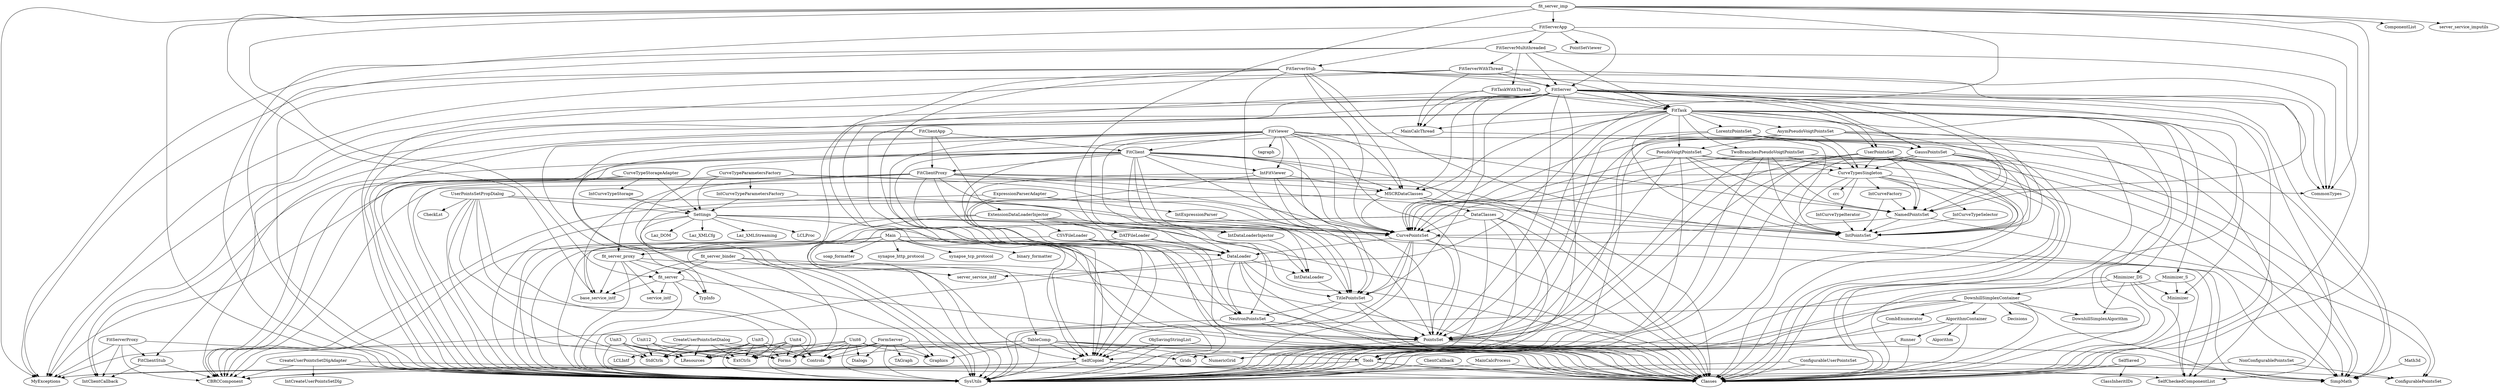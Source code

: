 DiGraph Uses {
  "AlgorithmContainer" -> "Algorithm"
  "AlgorithmContainer" -> "Classes"
  "AlgorithmContainer" -> "Runner"
  "AlgorithmContainer" -> "Tools"
  "AlgorithmContainer" [href="AlgorithmContainer.html"]
  "AsymPseudoVoigtPointsSet" -> "Classes"
  "AsymPseudoVoigtPointsSet" -> "CurvePointsSet"
  "AsymPseudoVoigtPointsSet" -> "CurveTypesSingleton"
  "AsymPseudoVoigtPointsSet" -> "IntPointsSet"
  "AsymPseudoVoigtPointsSet" -> "PointsSet"
  "AsymPseudoVoigtPointsSet" -> "PseudoVoigtPointsSet"
  "AsymPseudoVoigtPointsSet" -> "SimpMath"
  "AsymPseudoVoigtPointsSet" -> "SysUtils"
  "AsymPseudoVoigtPointsSet" [href="AsymPseudoVoigtPointsSet.html"]
  "ClassInheritIDs" [href="ClassInheritIDs.html"]
  "ClientCallback" -> "Classes"
  "ClientCallback" -> "SysUtils"
  "ClientCallback" [href="ClientCallback.html"]
  "CombEnumerator" -> "SysUtils"
  "CombEnumerator" [href="CombEnumerator.html"]
  "CommonTypes" [href="CommonTypes.html"]
  "ConfigurablePointsSet" [href="ConfigurablePointsSet.html"]
  "ConfigurableUserPointsSet" -> "Classes"
  "ConfigurableUserPointsSet" -> "ConfigurablePointsSet"
  "ConfigurableUserPointsSet" -> "SysUtils"
  "ConfigurableUserPointsSet" [href="ConfigurableUserPointsSet.html"]
  "CreateUserPointsSetDialog" -> "Classes"
  "CreateUserPointsSetDialog" -> "ExtCtrls"
  "CreateUserPointsSetDialog" -> "Forms"
  "CreateUserPointsSetDialog" -> "LCLIntf"
  "CreateUserPointsSetDialog" -> "LResources"
  "CreateUserPointsSetDialog" -> "StdCtrls"
  "CreateUserPointsSetDialog" [href="CreateUserPointsSetDialog.html"]
  "CreateUserPointsSetDlgAdapter" -> "CBRCComponent"
  "CreateUserPointsSetDlgAdapter" -> "Classes"
  "CreateUserPointsSetDlgAdapter" -> "IntCreateUserPointsSetDlg"
  "CreateUserPointsSetDlgAdapter" -> "SysUtils"
  "CreateUserPointsSetDlgAdapter" [href="CreateUserPointsSetDlgAdapter.html"]
  "CSVFileLoader" -> "Classes"
  "CSVFileLoader" -> "DataLoader"
  "CSVFileLoader" -> "SysUtils"
  "CSVFileLoader" [href="CSVFileLoader.html"]
  "CurvePointsSet" -> "Classes"
  "CurvePointsSet" -> "DataLoader"
  "CurvePointsSet" -> "PointsSet"
  "CurvePointsSet" -> "SelfCopied"
  "CurvePointsSet" -> "SimpMath"
  "CurvePointsSet" -> "SysUtils"
  "CurvePointsSet" -> "TitlePointsSet"
  "CurvePointsSet" [href="CurvePointsSet.html"]
  "CurveTypeParametersFactory" -> "CBRCComponent"
  "CurveTypeParametersFactory" -> "Classes"
  "CurveTypeParametersFactory" -> "CurvePointsSet"
  "CurveTypeParametersFactory" -> "IntCurveTypeParametersFactory"
  "CurveTypeParametersFactory" -> "Settings"
  "CurveTypeParametersFactory" -> "SysUtils"
  "CurveTypeParametersFactory" [href="CurveTypeParametersFactory.html"]
  "CurveTypesSingleton" -> "CBRCComponent"
  "CurveTypesSingleton" -> "Classes"
  "CurveTypesSingleton" -> "crc"
  "CurveTypesSingleton" -> "IntCurveFactory"
  "CurveTypesSingleton" -> "IntCurveTypeIterator"
  "CurveTypesSingleton" -> "IntCurveTypeSelector"
  "CurveTypesSingleton" -> "IntPointsSet"
  "CurveTypesSingleton" -> "NamedPointsSet"
  "CurveTypesSingleton" -> "SysUtils"
  "CurveTypesSingleton" [href="CurveTypesSingleton.html"]
  "CurveTypeStorageAdapter" -> "CBRCComponent"
  "CurveTypeStorageAdapter" -> "IntCurveTypeStorage"
  "CurveTypeStorageAdapter" -> "Settings"
  "CurveTypeStorageAdapter" -> "SysUtils"
  "CurveTypeStorageAdapter" [href="CurveTypeStorageAdapter.html"]
  "DataClasses" -> "Classes"
  "DataClasses" -> "CurvePointsSet"
  "DataClasses" -> "Grids"
  "DataClasses" -> "NumericGrid"
  "DataClasses" -> "SysUtils"
  "DataClasses" -> "TableComp"
  "DataClasses" -> "Tools"
  "DataClasses" [href="DataClasses.html"]
  "DataLoader" -> "Classes"
  "DataLoader" -> "IntDataLoader"
  "DataLoader" -> "NeutronPointsSet"
  "DataLoader" -> "PointsSet"
  "DataLoader" -> "SysUtils"
  "DataLoader" -> "TitlePointsSet"
  "DataLoader" [href="DataLoader.html"]
  "DATFileLoader" -> "Classes"
  "DATFileLoader" -> "DataLoader"
  "DATFileLoader" -> "SysUtils"
  "DATFileLoader" [href="DATFileLoader.html"]
  "DownhillSimplexContainer" -> "AlgorithmContainer"
  "DownhillSimplexContainer" -> "CBRCComponent"
  "DownhillSimplexContainer" -> "Classes"
  "DownhillSimplexContainer" -> "CombEnumerator"
  "DownhillSimplexContainer" -> "Decisions"
  "DownhillSimplexContainer" -> "DownhillSimplexAlgorithm"
  "DownhillSimplexContainer" -> "SimpMath"
  "DownhillSimplexContainer" -> "SysUtils"
  "DownhillSimplexContainer" -> "Tools"
  "DownhillSimplexContainer" [href="DownhillSimplexContainer.html"]
  "ExpressionParserAdapter" -> "CBRCComponent"
  "ExpressionParserAdapter" -> "CurvePointsSet"
  "ExpressionParserAdapter" -> "IntExpressionParser"
  "ExpressionParserAdapter" -> "SysUtils"
  "ExpressionParserAdapter" [href="ExpressionParserAdapter.html"]
  "ExtensionDataLoaderInjector" -> "CBRCComponent"
  "ExtensionDataLoaderInjector" -> "CSVFileLoader"
  "ExtensionDataLoaderInjector" -> "DataLoader"
  "ExtensionDataLoaderInjector" -> "DATFileLoader"
  "ExtensionDataLoaderInjector" -> "IntDataLoader"
  "ExtensionDataLoaderInjector" -> "IntDataLoaderInjector"
  "ExtensionDataLoaderInjector" -> "SysUtils"
  "ExtensionDataLoaderInjector" [href="ExtensionDataLoaderInjector.html"]
  "FitClient" -> "CBRCComponent"
  "FitClient" -> "Classes"
  "FitClient" -> "CurvePointsSet"
  "FitClient" -> "FitClientProxy"
  "FitClient" -> "IntClientCallback"
  "FitClient" -> "IntDataLoader"
  "FitClient" -> "IntDataLoaderInjector"
  "FitClient" -> "IntFitViewer"
  "FitClient" -> "IntPointsSet"
  "FitClient" -> "MSCRDataClasses"
  "FitClient" -> "NeutronPointsSet"
  "FitClient" -> "PointsSet"
  "FitClient" -> "SelfCopied"
  "FitClient" -> "SysUtils"
  "FitClient" -> "TitlePointsSet"
  "FitClient" [href="FitClient.html"]
  "FitClientApp" -> "ExtensionDataLoaderInjector"
  "FitClientApp" -> "FitClient"
  "FitClientApp" -> "FitClientProxy"
  "FitClientApp" -> "FitClientStub"
  "FitClientApp" -> "SysUtils"
  "FitClientApp" [href="FitClientApp.html"]
  "FitClientProxy" -> "base_service_intf"
  "FitClientProxy" -> "CommonTypes"
  "FitClientProxy" -> "CurvePointsSet"
  "FitClientProxy" -> "fit_server_proxy"
  "FitClientProxy" -> "IntPointsSet"
  "FitClientProxy" -> "MSCRDataClasses"
  "FitClientProxy" -> "MyExceptions"
  "FitClientProxy" -> "PointsSet"
  "FitClientProxy" -> "SelfCopied"
  "FitClientProxy" -> "SysUtils"
  "FitClientProxy" -> "TitlePointsSet"
  "FitClientProxy" [href="FitClientProxy.html"]
  "FitClientStub" -> "CBRCComponent"
  "FitClientStub" -> "IntClientCallback"
  "FitClientStub" [href="FitClientStub.html"]
  "FitServer" -> "CBRCComponent"
  "FitServer" -> "Classes"
  "FitServer" -> "CommonTypes"
  "FitServer" -> "CurvePointsSet"
  "FitServer" -> "FitTask"
  "FitServer" -> "GaussPointsSet"
  "FitServer" -> "IntClientCallback"
  "FitServer" -> "IntPointsSet"
  "FitServer" -> "MainCalcThread"
  "FitServer" -> "MSCRDataClasses"
  "FitServer" -> "MyExceptions"
  "FitServer" -> "NamedPointsSet"
  "FitServer" -> "PointsSet"
  "FitServer" -> "SelfCheckedComponentList"
  "FitServer" -> "SelfCopied"
  "FitServer" -> "SimpMath"
  "FitServer" -> "SysUtils"
  "FitServer" -> "TitlePointsSet"
  "FitServer" -> "UserPointsSet"
  "FitServer" [href="FitServer.html"]
  "FitServerApp" -> "Classes"
  "FitServerApp" -> "FitServer"
  "FitServerApp" -> "FitServerMultithreaded"
  "FitServerApp" -> "FitServerStub"
  "FitServerApp" -> "PointSetViewer"
  "FitServerApp" -> "SysUtils"
  "FitServerApp" [href="FitServerApp.html"]
  "FitServerMultithreaded" -> "CommonTypes"
  "FitServerMultithreaded" -> "FitServer"
  "FitServerMultithreaded" -> "FitServerWithThread"
  "FitServerMultithreaded" -> "FitTask"
  "FitServerMultithreaded" -> "FitTaskWithThread"
  "FitServerMultithreaded" -> "MyExceptions"
  "FitServerMultithreaded" -> "SysUtils"
  "FitServerMultithreaded" [href="FitServerMultithreaded.html"]
  "FitServerProxy" -> "CBRCComponent"
  "FitServerProxy" -> "FitClientStub"
  "FitServerProxy" -> "IntClientCallback"
  "FitServerProxy" -> "MyExceptions"
  "FitServerProxy" -> "SysUtils"
  "FitServerProxy" [href="FitServerProxy.html"]
  "FitServerStub" -> "CommonTypes"
  "FitServerStub" -> "CurvePointsSet"
  "FitServerStub" -> "FitServer"
  "FitServerStub" -> "IntPointsSet"
  "FitServerStub" -> "MSCRDataClasses"
  "FitServerStub" -> "MyExceptions"
  "FitServerStub" -> "NamedPointsSet"
  "FitServerStub" -> "PointsSet"
  "FitServerStub" -> "SelfCopied"
  "FitServerStub" -> "SysUtils"
  "FitServerStub" -> "TitlePointsSet"
  "FitServerStub" [href="FitServerStub.html"]
  "FitServerWithThread" -> "CommonTypes"
  "FitServerWithThread" -> "FitServer"
  "FitServerWithThread" -> "FitTask"
  "FitServerWithThread" -> "MainCalcThread"
  "FitServerWithThread" -> "MyExceptions"
  "FitServerWithThread" -> "SysUtils"
  "FitServerWithThread" [href="FitServerWithThread.html"]
  "FitTask" -> "AsymPseudoVoigtPointsSet"
  "FitTask" -> "Classes"
  "FitTask" -> "CurvePointsSet"
  "FitTask" -> "GaussPointsSet"
  "FitTask" -> "IntPointsSet"
  "FitTask" -> "LorentzPointsSet"
  "FitTask" -> "MainCalcThread"
  "FitTask" -> "Minimizer"
  "FitTask" -> "Minimizer_DS"
  "FitTask" -> "Minimizer_S"
  "FitTask" -> "MSCRDataClasses"
  "FitTask" -> "PointsSet"
  "FitTask" -> "PseudoVoigtPointsSet"
  "FitTask" -> "SelfCopied"
  "FitTask" -> "SysUtils"
  "FitTask" -> "TwoBranchesPseudoVoigtPointsSet"
  "FitTask" -> "UserPointsSet"
  "FitTask" [href="FitTask.html"]
  "FitTaskWithThread" -> "Classes"
  "FitTaskWithThread" -> "FitTask"
  "FitTaskWithThread" -> "MainCalcThread"
  "FitTaskWithThread" -> "SysUtils"
  "FitTaskWithThread" [href="FitTaskWithThread.html"]
  "FitViewer" -> "Classes"
  "FitViewer" -> "CurvePointsSet"
  "FitViewer" -> "DataLoader"
  "FitViewer" -> "FitClient"
  "FitViewer" -> "Forms"
  "FitViewer" -> "Graphics"
  "FitViewer" -> "IntFitViewer"
  "FitViewer" -> "MSCRDataClasses"
  "FitViewer" -> "NamedPointsSet"
  "FitViewer" -> "NeutronPointsSet"
  "FitViewer" -> "PointsSet"
  "FitViewer" -> "SelfCheckedComponentList"
  "FitViewer" -> "SelfCopied"
  "FitViewer" -> "SysUtils"
  "FitViewer" -> "tagraph"
  "FitViewer" -> "TitlePointsSet"
  "FitViewer" [href="FitViewer.html"]
  "fit_server" -> "base_service_intf"
  "fit_server" -> "Classes"
  "fit_server" -> "service_intf"
  "fit_server" -> "SysUtils"
  "fit_server" -> "TypInfo"
  "fit_server" [href="fit_server.html"]
  "fit_server_binder" -> "base_service_intf"
  "fit_server_binder" -> "Classes"
  "fit_server_binder" -> "fit_server"
  "fit_server_binder" -> "server_service_intf"
  "fit_server_binder" -> "SysUtils"
  "fit_server_binder" [href="fit_server_binder.html"]
  "fit_server_imp" -> "base_service_intf"
  "fit_server_imp" -> "Classes"
  "fit_server_imp" -> "CommonTypes"
  "fit_server_imp" -> "ComponentList"
  "fit_server_imp" -> "DataLoader"
  "fit_server_imp" -> "fit_server"
  "fit_server_imp" -> "FitServerApp"
  "fit_server_imp" -> "MyExceptions"
  "fit_server_imp" -> "server_service_imputils"
  "fit_server_imp" -> "server_service_intf"
  "fit_server_imp" -> "SysUtils"
  "fit_server_imp" [href="fit_server_imp.html"]
  "fit_server_proxy" -> "base_service_intf"
  "fit_server_proxy" -> "Classes"
  "fit_server_proxy" -> "fit_server"
  "fit_server_proxy" -> "service_intf"
  "fit_server_proxy" -> "SysUtils"
  "fit_server_proxy" -> "TypInfo"
  "fit_server_proxy" [href="fit_server_proxy.html"]
  "FormServer" -> "Classes"
  "FormServer" -> "Controls"
  "FormServer" -> "Dialogs"
  "FormServer" -> "ExtCtrls"
  "FormServer" -> "Forms"
  "FormServer" -> "Graphics"
  "FormServer" -> "LResources"
  "FormServer" -> "SysUtils"
  "FormServer" -> "TAGraph"
  "FormServer" [href="FormServer.html"]
  "GaussPointsSet" -> "Classes"
  "GaussPointsSet" -> "CurvePointsSet"
  "GaussPointsSet" -> "CurveTypesSingleton"
  "GaussPointsSet" -> "IntPointsSet"
  "GaussPointsSet" -> "NamedPointsSet"
  "GaussPointsSet" -> "PointsSet"
  "GaussPointsSet" -> "SimpMath"
  "GaussPointsSet" -> "SysUtils"
  "GaussPointsSet" [href="GaussPointsSet.html"]
  "IntClientCallback" [href="IntClientCallback.html"]
  "IntCreateUserPointsSetDlg" [href="IntCreateUserPointsSetDlg.html"]
  "IntCurveFactory" -> "IntPointsSet"
  "IntCurveFactory" -> "NamedPointsSet"
  "IntCurveFactory" [href="IntCurveFactory.html"]
  "IntCurveTypeIterator" -> "IntPointsSet"
  "IntCurveTypeIterator" [href="IntCurveTypeIterator.html"]
  "IntCurveTypeParametersFactory" -> "CurvePointsSet"
  "IntCurveTypeParametersFactory" -> "Settings"
  "IntCurveTypeParametersFactory" [href="IntCurveTypeParametersFactory.html"]
  "IntCurveTypeSelector" -> "IntPointsSet"
  "IntCurveTypeSelector" [href="IntCurveTypeSelector.html"]
  "IntCurveTypeStorage" -> "Settings"
  "IntCurveTypeStorage" [href="IntCurveTypeStorage.html"]
  "IntDataLoader" -> "TitlePointsSet"
  "IntDataLoader" [href="IntDataLoader.html"]
  "IntDataLoaderInjector" -> "IntDataLoader"
  "IntDataLoaderInjector" [href="IntDataLoaderInjector.html"]
  "IntExpressionParser" -> "CurvePointsSet"
  "IntExpressionParser" [href="IntExpressionParser.html"]
  "IntFitViewer" -> "MSCRDataClasses"
  "IntFitViewer" -> "NeutronPointsSet"
  "IntFitViewer" -> "PointsSet"
  "IntFitViewer" -> "SelfCopied"
  "IntFitViewer" -> "TitlePointsSet"
  "IntFitViewer" [href="IntFitViewer.html"]
  "IntPointsSet" [href="IntPointsSet.html"]
  "LorentzPointsSet" -> "CurveTypesSingleton"
  "LorentzPointsSet" -> "GaussPointsSet"
  "LorentzPointsSet" -> "IntPointsSet"
  "LorentzPointsSet" -> "PointsSet"
  "LorentzPointsSet" -> "SimpMath"
  "LorentzPointsSet" -> "SysUtils"
  "LorentzPointsSet" [href="LorentzPointsSet.html"]
  "Main" -> "base_service_intf"
  "Main" -> "binary_formatter"
  "Main" -> "DataLoader"
  "Main" -> "fit_server_proxy"
  "Main" -> "Forms"
  "Main" -> "soap_formatter"
  "Main" -> "synapse_http_protocol"
  "Main" -> "synapse_tcp_protocol"
  "Main" -> "SysUtils"
  "Main" [href="Main.html"]
  "MainCalcProcess" -> "Classes"
  "MainCalcProcess" -> "SysUtils"
  "MainCalcProcess" [href="MainCalcProcess.html"]
  "MainCalcThread" -> "Classes"
  "MainCalcThread" -> "SysUtils"
  "MainCalcThread" [href="MainCalcThread.html"]
  "Math3d" -> "SimpMath"
  "Math3d" [href="Math3d.html"]
  "Minimizer" -> "Classes"
  "Minimizer" [href="Minimizer.html"]
  "Minimizer_DS" -> "Classes"
  "Minimizer_DS" -> "DownhillSimplexAlgorithm"
  "Minimizer_DS" -> "DownhillSimplexContainer"
  "Minimizer_DS" -> "Minimizer"
  "Minimizer_DS" -> "SelfCheckedComponentList"
  "Minimizer_DS" -> "Tools"
  "Minimizer_DS" [href="Minimizer_DS.html"]
  "Minimizer_S" -> "Minimizer"
  "Minimizer_S" -> "SelfCheckedComponentList"
  "Minimizer_S" -> "SysUtils"
  "Minimizer_S" [href="Minimizer_S.html"]
  "MSCRDataClasses" -> "Classes"
  "MSCRDataClasses" -> "CurvePointsSet"
  "MSCRDataClasses" -> "DataClasses"
  "MSCRDataClasses" -> "SimpMath"
  "MSCRDataClasses" -> "SysUtils"
  "MSCRDataClasses" [href="MSCRDataClasses.html"]
  "NamedPointsSet" -> "ConfigurablePointsSet"
  "NamedPointsSet" -> "CurvePointsSet"
  "NamedPointsSet" -> "IntPointsSet"
  "NamedPointsSet" [href="NamedPointsSet.html"]
  "NeutronPointsSet" -> "Classes"
  "NeutronPointsSet" -> "PointsSet"
  "NeutronPointsSet" -> "SysUtils"
  "NeutronPointsSet" [href="NeutronPointsSet.html"]
  "NonConfigurablePointsSet" -> "ConfigurablePointsSet"
  "NonConfigurablePointsSet" -> "SysUtils"
  "NonConfigurablePointsSet" [href="NonConfigurablePointsSet.html"]
  "ObjSavingStringList" -> "Classes"
  "ObjSavingStringList" -> "SelfCopied"
  "ObjSavingStringList" -> "SysUtils"
  "ObjSavingStringList" [href="ObjSavingStringList.html"]
  "PointsSet" -> "Classes"
  "PointsSet" -> "SelfCopied"
  "PointsSet" -> "SimpMath"
  "PointsSet" -> "SysUtils"
  "PointsSet" [href="PointsSet.html"]
  "PseudoVoigtPointsSet" -> "Classes"
  "PseudoVoigtPointsSet" -> "CurvePointsSet"
  "PseudoVoigtPointsSet" -> "CurveTypesSingleton"
  "PseudoVoigtPointsSet" -> "IntPointsSet"
  "PseudoVoigtPointsSet" -> "NamedPointsSet"
  "PseudoVoigtPointsSet" -> "PointsSet"
  "PseudoVoigtPointsSet" -> "SimpMath"
  "PseudoVoigtPointsSet" -> "SysUtils"
  "PseudoVoigtPointsSet" [href="PseudoVoigtPointsSet.html"]
  "Runner" -> "Classes"
  "Runner" -> "Tools"
  "Runner" [href="Runner.html"]
  "SelfCopied" -> "CBRCComponent"
  "SelfCopied" -> "Classes"
  "SelfCopied" -> "MyExceptions"
  "SelfCopied" -> "SelfCheckedComponentList"
  "SelfCopied" -> "SysUtils"
  "SelfCopied" [href="SelfCopied.html"]
  "SelfSaved" -> "Classes"
  "SelfSaved" -> "ClassInheritIDs"
  "SelfSaved" [href="SelfSaved.html"]
  "Settings" -> "Classes"
  "Settings" -> "CurvePointsSet"
  "Settings" -> "Laz_DOM"
  "Settings" -> "Laz_XMLCfg"
  "Settings" -> "Laz_XMLStreaming"
  "Settings" -> "LCLProc"
  "Settings" -> "PointsSet"
  "Settings" -> "SelfCheckedComponentList"
  "Settings" -> "SysUtils"
  "Settings" -> "TypInfo"
  "Settings" [href="Settings.html"]
  "TableComp" -> "Classes"
  "TableComp" -> "Controls"
  "TableComp" -> "Graphics"
  "TableComp" -> "Grids"
  "TableComp" -> "MyExceptions"
  "TableComp" -> "NumericGrid"
  "TableComp" -> "SelfCopied"
  "TableComp" -> "SysUtils"
  "TableComp" -> "Tools"
  "TableComp" [href="TableComp.html"]
  "TitlePointsSet" -> "Classes"
  "TitlePointsSet" -> "NeutronPointsSet"
  "TitlePointsSet" -> "PointsSet"
  "TitlePointsSet" -> "SysUtils"
  "TitlePointsSet" [href="TitlePointsSet.html"]
  "Tools" -> "CBRCComponent"
  "Tools" -> "Classes"
  "Tools" -> "MyExceptions"
  "Tools" -> "SimpMath"
  "Tools" -> "SysUtils"
  "Tools" [href="Tools.html"]
  "TwoBranchesPseudoVoigtPointsSet" -> "Classes"
  "TwoBranchesPseudoVoigtPointsSet" -> "CurvePointsSet"
  "TwoBranchesPseudoVoigtPointsSet" -> "CurveTypesSingleton"
  "TwoBranchesPseudoVoigtPointsSet" -> "IntPointsSet"
  "TwoBranchesPseudoVoigtPointsSet" -> "NamedPointsSet"
  "TwoBranchesPseudoVoigtPointsSet" -> "PointsSet"
  "TwoBranchesPseudoVoigtPointsSet" -> "SimpMath"
  "TwoBranchesPseudoVoigtPointsSet" -> "SysUtils"
  "TwoBranchesPseudoVoigtPointsSet" [href="TwoBranchesPseudoVoigtPointsSet.html"]
  "Unit12" -> "ExtCtrls"
  "Unit12" -> "Forms"
  "Unit12" -> "LResources"
  "Unit12" -> "StdCtrls"
  "Unit12" [href="Unit12.html"]
  "Unit3" -> "Controls"
  "Unit3" -> "ExtCtrls"
  "Unit3" -> "Forms"
  "Unit3" -> "LResources"
  "Unit3" -> "StdCtrls"
  "Unit3" -> "SysUtils"
  "Unit3" [href="Unit3.html"]
  "Unit4" -> "Controls"
  "Unit4" -> "ExtCtrls"
  "Unit4" -> "Forms"
  "Unit4" -> "LResources"
  "Unit4" -> "StdCtrls"
  "Unit4" -> "SysUtils"
  "Unit4" [href="Unit4.html"]
  "Unit5" -> "Controls"
  "Unit5" -> "ExtCtrls"
  "Unit5" -> "Forms"
  "Unit5" -> "LResources"
  "Unit5" -> "StdCtrls"
  "Unit5" -> "SysUtils"
  "Unit5" [href="Unit5.html"]
  "Unit6" -> "Classes"
  "Unit6" -> "Controls"
  "Unit6" -> "Dialogs"
  "Unit6" -> "ExtCtrls"
  "Unit6" -> "Forms"
  "Unit6" -> "Graphics"
  "Unit6" -> "LResources"
  "Unit6" -> "StdCtrls"
  "Unit6" -> "SysUtils"
  "Unit6" [href="Unit6.html"]
  "UserPointsSet" -> "ConfigurablePointsSet"
  "UserPointsSet" -> "CurvePointsSet"
  "UserPointsSet" -> "CurveTypesSingleton"
  "UserPointsSet" -> "IntPointsSet"
  "UserPointsSet" -> "NamedPointsSet"
  "UserPointsSet" -> "PointsSet"
  "UserPointsSet" -> "SysUtils"
  "UserPointsSet" [href="UserPointsSet.html"]
  "UserPointsSetPropDialog" -> "CheckLst"
  "UserPointsSetPropDialog" -> "CurvePointsSet"
  "UserPointsSetPropDialog" -> "ExtCtrls"
  "UserPointsSetPropDialog" -> "Forms"
  "UserPointsSetPropDialog" -> "LResources"
  "UserPointsSetPropDialog" -> "Settings"
  "UserPointsSetPropDialog" -> "StdCtrls"
  "UserPointsSetPropDialog" -> "SysUtils"
  "UserPointsSetPropDialog" [href="UserPointsSetPropDialog.html"]
}
